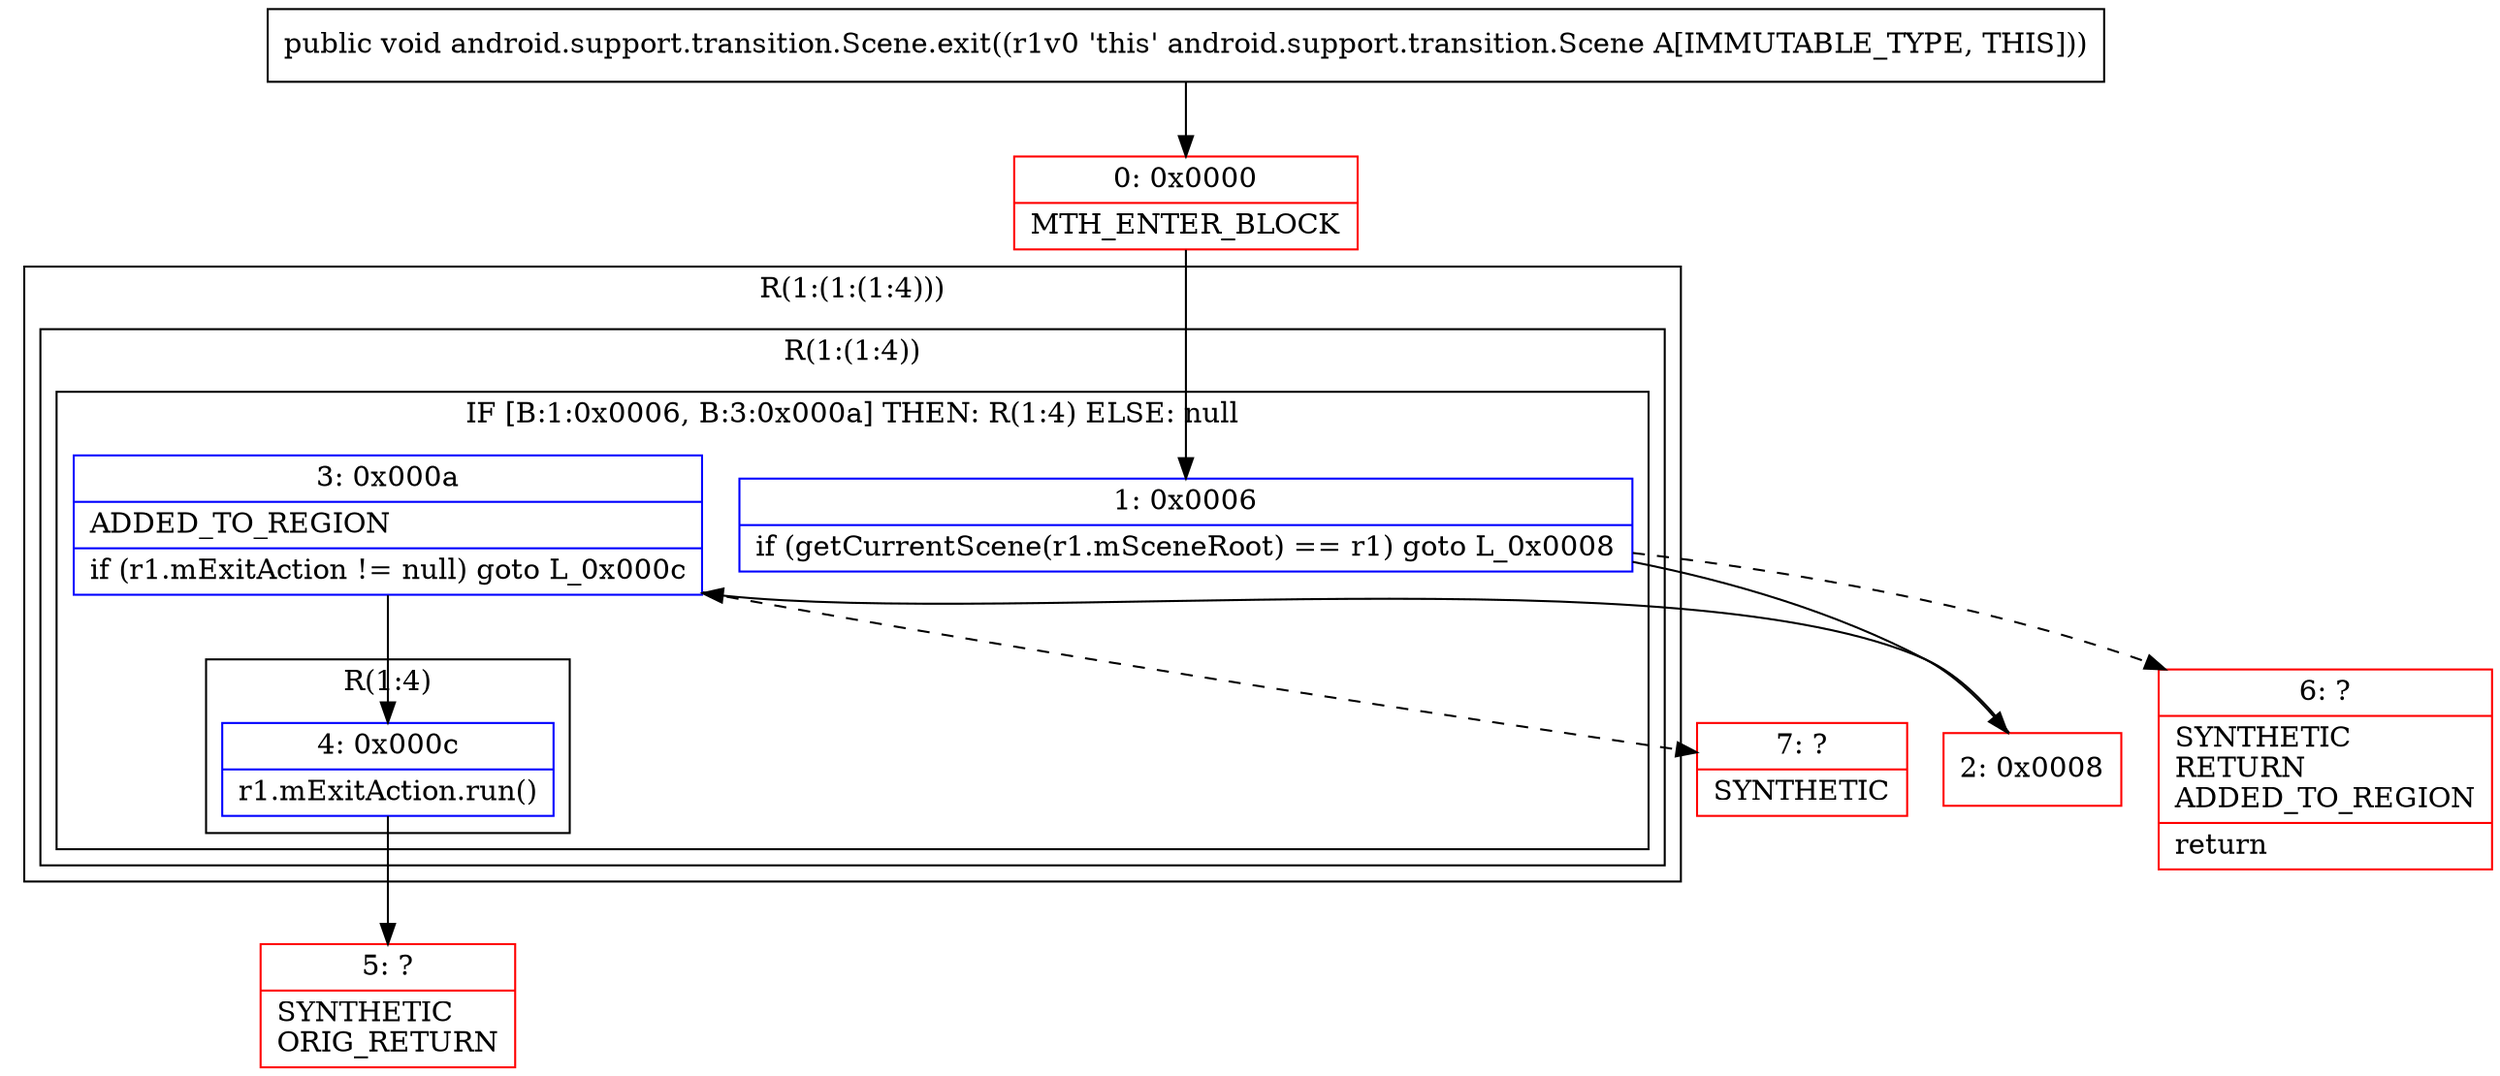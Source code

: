 digraph "CFG forandroid.support.transition.Scene.exit()V" {
subgraph cluster_Region_1252561047 {
label = "R(1:(1:(1:4)))";
node [shape=record,color=blue];
subgraph cluster_Region_1208770479 {
label = "R(1:(1:4))";
node [shape=record,color=blue];
subgraph cluster_IfRegion_580387425 {
label = "IF [B:1:0x0006, B:3:0x000a] THEN: R(1:4) ELSE: null";
node [shape=record,color=blue];
Node_1 [shape=record,label="{1\:\ 0x0006|if (getCurrentScene(r1.mSceneRoot) == r1) goto L_0x0008\l}"];
Node_3 [shape=record,label="{3\:\ 0x000a|ADDED_TO_REGION\l|if (r1.mExitAction != null) goto L_0x000c\l}"];
subgraph cluster_Region_1668236011 {
label = "R(1:4)";
node [shape=record,color=blue];
Node_4 [shape=record,label="{4\:\ 0x000c|r1.mExitAction.run()\l}"];
}
}
}
}
Node_0 [shape=record,color=red,label="{0\:\ 0x0000|MTH_ENTER_BLOCK\l}"];
Node_2 [shape=record,color=red,label="{2\:\ 0x0008}"];
Node_5 [shape=record,color=red,label="{5\:\ ?|SYNTHETIC\lORIG_RETURN\l}"];
Node_6 [shape=record,color=red,label="{6\:\ ?|SYNTHETIC\lRETURN\lADDED_TO_REGION\l|return\l}"];
Node_7 [shape=record,color=red,label="{7\:\ ?|SYNTHETIC\l}"];
MethodNode[shape=record,label="{public void android.support.transition.Scene.exit((r1v0 'this' android.support.transition.Scene A[IMMUTABLE_TYPE, THIS])) }"];
MethodNode -> Node_0;
Node_1 -> Node_2;
Node_1 -> Node_6[style=dashed];
Node_3 -> Node_4;
Node_3 -> Node_7[style=dashed];
Node_4 -> Node_5;
Node_0 -> Node_1;
Node_2 -> Node_3;
}

